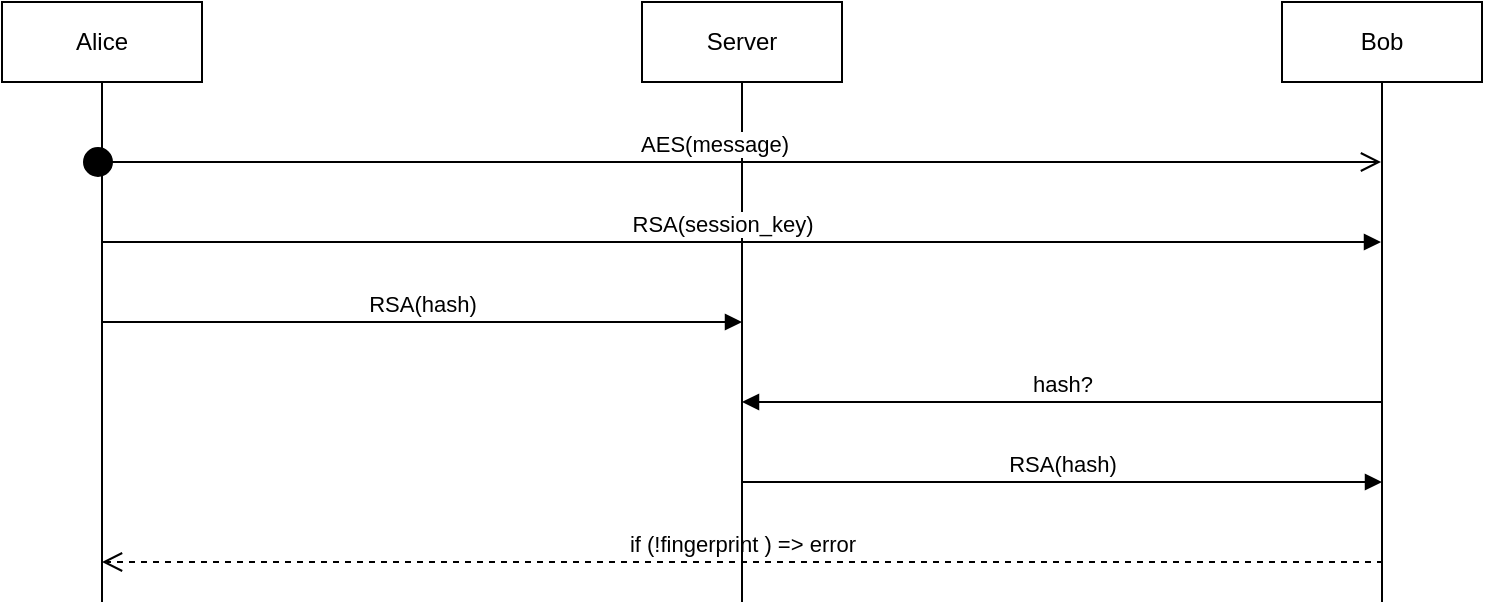 <mxfile pages="2">
    <diagram name="Sequence" id="JgcEw9M8dI1Xy2gp9OZx">
        <mxGraphModel dx="1164" dy="867" grid="1" gridSize="10" guides="1" tooltips="1" connect="1" arrows="1" fold="1" page="1" pageScale="1" pageWidth="850" pageHeight="1100" math="0" shadow="0">
            <root>
                <mxCell id="UR0DFZb04nUeP79YXbAC-0"/>
                <mxCell id="UR0DFZb04nUeP79YXbAC-1" parent="UR0DFZb04nUeP79YXbAC-0"/>
                <mxCell id="UR0DFZb04nUeP79YXbAC-8" value="if (!fingerprint ) =&amp;gt; error" style="html=1;verticalAlign=bottom;endArrow=open;dashed=1;endSize=8;" parent="UR0DFZb04nUeP79YXbAC-1" target="jlnA7Bbo42E9i6tjMMHw-4" edge="1">
                    <mxGeometry relative="1" as="geometry">
                        <mxPoint x="740.5" y="560" as="sourcePoint"/>
                        <mxPoint x="170" y="560" as="targetPoint"/>
                    </mxGeometry>
                </mxCell>
                <mxCell id="jlnA7Bbo42E9i6tjMMHw-2" value="Server" style="shape=umlLifeline;perimeter=lifelinePerimeter;whiteSpace=wrap;html=1;container=1;collapsible=0;recursiveResize=0;outlineConnect=0;lifelineDashed=0;" vertex="1" parent="UR0DFZb04nUeP79YXbAC-1">
                    <mxGeometry x="370" y="280" width="100" height="300" as="geometry"/>
                </mxCell>
                <mxCell id="jlnA7Bbo42E9i6tjMMHw-4" value="Alice" style="shape=umlLifeline;perimeter=lifelinePerimeter;whiteSpace=wrap;html=1;container=1;collapsible=0;recursiveResize=0;outlineConnect=0;lifelineDashed=0;" vertex="1" parent="UR0DFZb04nUeP79YXbAC-1">
                    <mxGeometry x="50" y="280" width="100" height="300" as="geometry"/>
                </mxCell>
                <mxCell id="jlnA7Bbo42E9i6tjMMHw-5" value="Bob" style="shape=umlLifeline;perimeter=lifelinePerimeter;whiteSpace=wrap;html=1;container=1;collapsible=0;recursiveResize=0;outlineConnect=0;lifelineDashed=0;" vertex="1" parent="UR0DFZb04nUeP79YXbAC-1">
                    <mxGeometry x="690" y="280" width="100" height="300" as="geometry"/>
                </mxCell>
                <mxCell id="jlnA7Bbo42E9i6tjMMHw-13" value="AES(message)" style="html=1;verticalAlign=bottom;startArrow=circle;startFill=1;endArrow=open;startSize=6;endSize=8;" edge="1" parent="UR0DFZb04nUeP79YXbAC-1" target="jlnA7Bbo42E9i6tjMMHw-5">
                    <mxGeometry x="-0.029" width="80" relative="1" as="geometry">
                        <mxPoint x="90" y="360" as="sourcePoint"/>
                        <mxPoint x="419.5" y="360" as="targetPoint"/>
                        <mxPoint as="offset"/>
                    </mxGeometry>
                </mxCell>
                <mxCell id="jlnA7Bbo42E9i6tjMMHw-14" value="RSA(session_key)" style="html=1;verticalAlign=bottom;endArrow=block;" edge="1" parent="UR0DFZb04nUeP79YXbAC-1" target="jlnA7Bbo42E9i6tjMMHw-5">
                    <mxGeometry x="-0.03" width="80" relative="1" as="geometry">
                        <mxPoint x="100" y="400" as="sourcePoint"/>
                        <mxPoint x="670" y="400" as="targetPoint"/>
                        <mxPoint as="offset"/>
                    </mxGeometry>
                </mxCell>
                <mxCell id="jlnA7Bbo42E9i6tjMMHw-15" value="RSA(hash)" style="html=1;verticalAlign=bottom;endArrow=block;" edge="1" parent="UR0DFZb04nUeP79YXbAC-1">
                    <mxGeometry width="80" relative="1" as="geometry">
                        <mxPoint x="100" y="440" as="sourcePoint"/>
                        <mxPoint x="420" y="440" as="targetPoint"/>
                    </mxGeometry>
                </mxCell>
                <mxCell id="jlnA7Bbo42E9i6tjMMHw-16" value="hash?" style="html=1;verticalAlign=bottom;endArrow=block;" edge="1" parent="UR0DFZb04nUeP79YXbAC-1" source="jlnA7Bbo42E9i6tjMMHw-5">
                    <mxGeometry x="-0.002" width="80" relative="1" as="geometry">
                        <mxPoint x="690" y="480" as="sourcePoint"/>
                        <mxPoint x="420" y="480" as="targetPoint"/>
                        <mxPoint as="offset"/>
                    </mxGeometry>
                </mxCell>
                <mxCell id="jlnA7Bbo42E9i6tjMMHw-17" value="RSA(hash)" style="html=1;verticalAlign=bottom;endArrow=block;" edge="1" parent="UR0DFZb04nUeP79YXbAC-1">
                    <mxGeometry width="80" relative="1" as="geometry">
                        <mxPoint x="420" y="520" as="sourcePoint"/>
                        <mxPoint x="740" y="520" as="targetPoint"/>
                    </mxGeometry>
                </mxCell>
            </root>
        </mxGraphModel>
    </diagram>
</mxfile>
